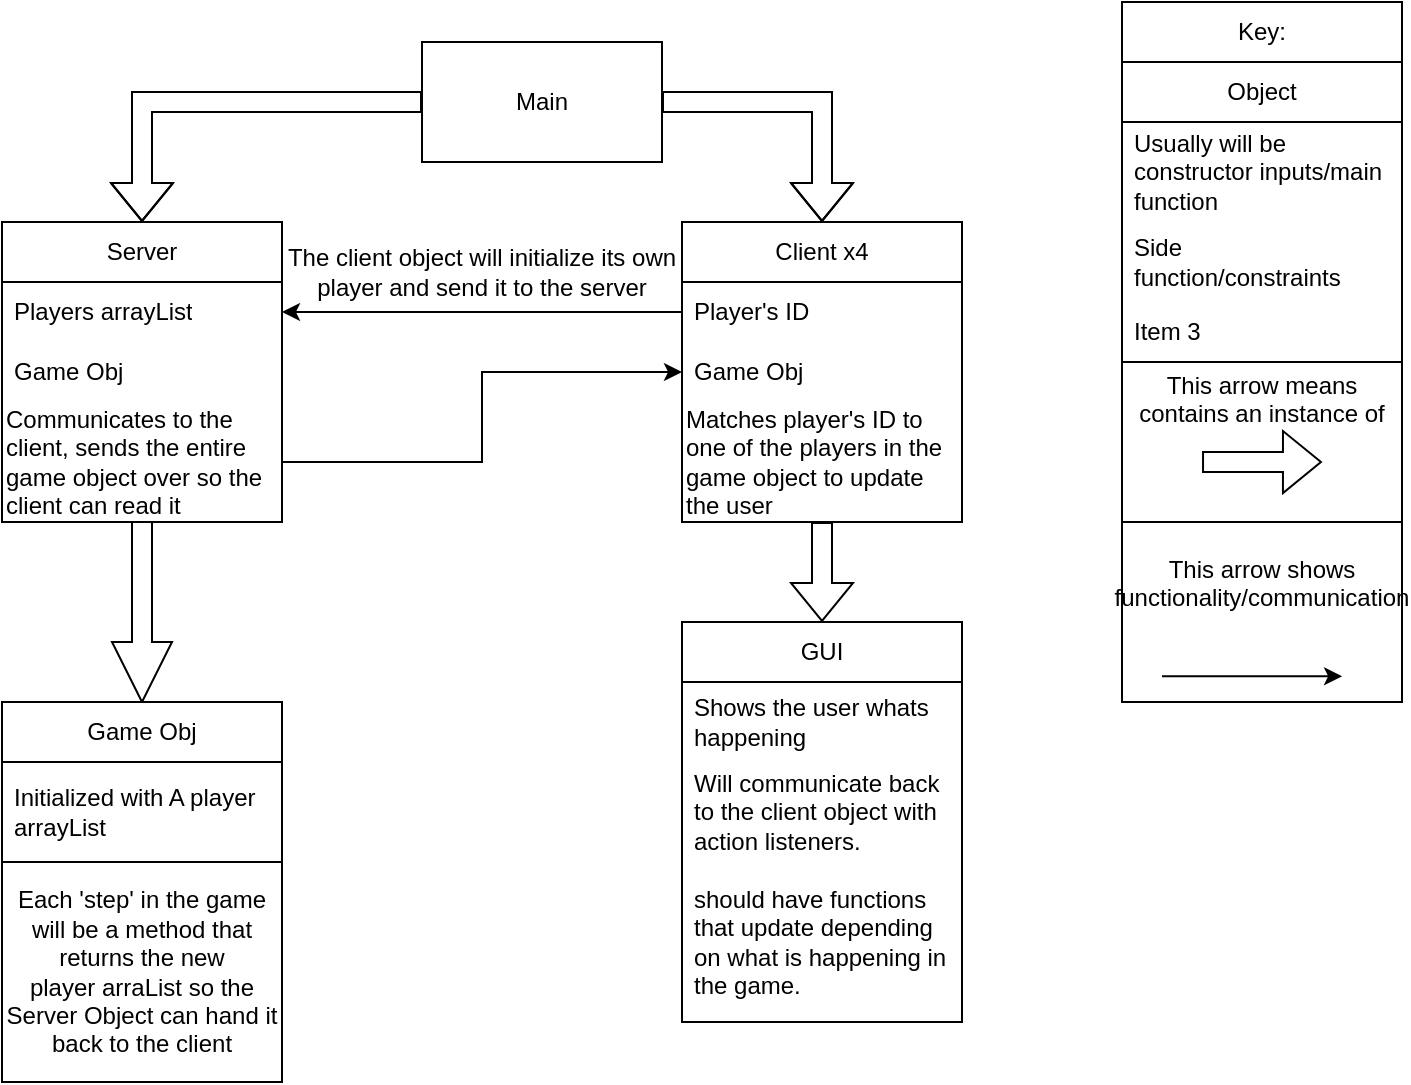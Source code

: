 <mxfile version="26.2.12">
  <diagram name="Page-1" id="3-hoNx-oFPBd3e3wgJj-">
    <mxGraphModel dx="476" dy="251" grid="1" gridSize="10" guides="1" tooltips="1" connect="1" arrows="1" fold="1" page="1" pageScale="1" pageWidth="850" pageHeight="1100" math="0" shadow="0">
      <root>
        <mxCell id="0" />
        <mxCell id="1" parent="0" />
        <mxCell id="-2NJOU67YEYeew-TCaY0-5" style="edgeStyle=orthogonalEdgeStyle;rounded=0;orthogonalLoop=1;jettySize=auto;html=1;shape=flexArrow;entryX=0.5;entryY=0;entryDx=0;entryDy=0;" parent="1" source="-2NJOU67YEYeew-TCaY0-1" target="up3UMuSQXLqQoOLamiaC-2" edge="1">
          <mxGeometry relative="1" as="geometry">
            <mxPoint x="510" y="420" as="targetPoint" />
          </mxGeometry>
        </mxCell>
        <mxCell id="-2NJOU67YEYeew-TCaY0-1" value="Main" style="rounded=0;whiteSpace=wrap;html=1;" parent="1" vertex="1">
          <mxGeometry x="320" y="330" width="120" height="60" as="geometry" />
        </mxCell>
        <mxCell id="-2NJOU67YEYeew-TCaY0-17" value="" style="shape=flexArrow;endArrow=classic;html=1;rounded=0;exitX=0;exitY=0.5;exitDx=0;exitDy=0;entryX=0.5;entryY=0;entryDx=0;entryDy=0;" parent="1" source="-2NJOU67YEYeew-TCaY0-1" target="up3UMuSQXLqQoOLamiaC-9" edge="1">
          <mxGeometry width="50" height="50" relative="1" as="geometry">
            <mxPoint x="290" y="380" as="sourcePoint" />
            <mxPoint x="180" y="420" as="targetPoint" />
            <Array as="points">
              <mxPoint x="180" y="360" />
            </Array>
          </mxGeometry>
        </mxCell>
        <mxCell id="up3UMuSQXLqQoOLamiaC-2" value="Client x4" style="swimlane;fontStyle=0;childLayout=stackLayout;horizontal=1;startSize=30;horizontalStack=0;resizeParent=1;resizeParentMax=0;resizeLast=0;collapsible=1;marginBottom=0;whiteSpace=wrap;html=1;" vertex="1" parent="1">
          <mxGeometry x="450" y="420" width="140" height="150" as="geometry">
            <mxRectangle x="450" y="480" width="90" height="30" as="alternateBounds" />
          </mxGeometry>
        </mxCell>
        <mxCell id="up3UMuSQXLqQoOLamiaC-3" value="Player&#39;s ID" style="text;strokeColor=none;fillColor=none;align=left;verticalAlign=middle;spacingLeft=4;spacingRight=4;overflow=hidden;points=[[0,0.5],[1,0.5]];portConstraint=eastwest;rotatable=0;whiteSpace=wrap;html=1;" vertex="1" parent="up3UMuSQXLqQoOLamiaC-2">
          <mxGeometry y="30" width="140" height="30" as="geometry" />
        </mxCell>
        <mxCell id="up3UMuSQXLqQoOLamiaC-4" value="Game Obj" style="text;strokeColor=none;fillColor=none;align=left;verticalAlign=middle;spacingLeft=4;spacingRight=4;overflow=hidden;points=[[0,0.5],[1,0.5]];portConstraint=eastwest;rotatable=0;whiteSpace=wrap;html=1;" vertex="1" parent="up3UMuSQXLqQoOLamiaC-2">
          <mxGeometry y="60" width="140" height="30" as="geometry" />
        </mxCell>
        <mxCell id="up3UMuSQXLqQoOLamiaC-7" value="Matches player&#39;s ID to one of the players in the game object to update the user" style="text;html=1;align=left;verticalAlign=middle;whiteSpace=wrap;rounded=0;" vertex="1" parent="up3UMuSQXLqQoOLamiaC-2">
          <mxGeometry y="90" width="140" height="60" as="geometry" />
        </mxCell>
        <mxCell id="up3UMuSQXLqQoOLamiaC-20" style="edgeStyle=orthogonalEdgeStyle;rounded=0;orthogonalLoop=1;jettySize=auto;html=1;exitX=0.5;exitY=1;exitDx=0;exitDy=0;entryX=0.5;entryY=0;entryDx=0;entryDy=0;shape=arrow;" edge="1" parent="1" source="up3UMuSQXLqQoOLamiaC-9" target="up3UMuSQXLqQoOLamiaC-16">
          <mxGeometry relative="1" as="geometry" />
        </mxCell>
        <mxCell id="up3UMuSQXLqQoOLamiaC-9" value="Server" style="swimlane;fontStyle=0;childLayout=stackLayout;horizontal=1;startSize=30;horizontalStack=0;resizeParent=1;resizeParentMax=0;resizeLast=0;collapsible=1;marginBottom=0;whiteSpace=wrap;html=1;" vertex="1" parent="1">
          <mxGeometry x="110" y="420" width="140" height="150" as="geometry">
            <mxRectangle x="450" y="480" width="90" height="30" as="alternateBounds" />
          </mxGeometry>
        </mxCell>
        <mxCell id="up3UMuSQXLqQoOLamiaC-10" value="Players arrayList" style="text;strokeColor=none;fillColor=none;align=left;verticalAlign=middle;spacingLeft=4;spacingRight=4;overflow=hidden;points=[[0,0.5],[1,0.5]];portConstraint=eastwest;rotatable=0;whiteSpace=wrap;html=1;" vertex="1" parent="up3UMuSQXLqQoOLamiaC-9">
          <mxGeometry y="30" width="140" height="30" as="geometry" />
        </mxCell>
        <mxCell id="up3UMuSQXLqQoOLamiaC-11" value="Game Obj" style="text;strokeColor=none;fillColor=none;align=left;verticalAlign=middle;spacingLeft=4;spacingRight=4;overflow=hidden;points=[[0,0.5],[1,0.5]];portConstraint=eastwest;rotatable=0;whiteSpace=wrap;html=1;" vertex="1" parent="up3UMuSQXLqQoOLamiaC-9">
          <mxGeometry y="60" width="140" height="30" as="geometry" />
        </mxCell>
        <mxCell id="up3UMuSQXLqQoOLamiaC-12" value="Communicates to the client, sends the entire game object over so the client can read it" style="text;html=1;align=left;verticalAlign=middle;whiteSpace=wrap;rounded=0;" vertex="1" parent="up3UMuSQXLqQoOLamiaC-9">
          <mxGeometry y="90" width="140" height="60" as="geometry" />
        </mxCell>
        <mxCell id="up3UMuSQXLqQoOLamiaC-13" style="edgeStyle=orthogonalEdgeStyle;rounded=0;orthogonalLoop=1;jettySize=auto;html=1;entryX=0;entryY=0.5;entryDx=0;entryDy=0;" edge="1" parent="1" source="up3UMuSQXLqQoOLamiaC-12" target="up3UMuSQXLqQoOLamiaC-4">
          <mxGeometry relative="1" as="geometry" />
        </mxCell>
        <mxCell id="up3UMuSQXLqQoOLamiaC-14" style="edgeStyle=orthogonalEdgeStyle;rounded=0;orthogonalLoop=1;jettySize=auto;html=1;entryX=1;entryY=0.5;entryDx=0;entryDy=0;" edge="1" parent="1" source="up3UMuSQXLqQoOLamiaC-3" target="up3UMuSQXLqQoOLamiaC-10">
          <mxGeometry relative="1" as="geometry" />
        </mxCell>
        <mxCell id="up3UMuSQXLqQoOLamiaC-15" value="The client object will initialize its own player and send it to the server" style="text;html=1;align=center;verticalAlign=middle;whiteSpace=wrap;rounded=0;" vertex="1" parent="1">
          <mxGeometry x="250" y="430" width="200" height="30" as="geometry" />
        </mxCell>
        <mxCell id="up3UMuSQXLqQoOLamiaC-16" value="Game Obj" style="swimlane;fontStyle=0;childLayout=stackLayout;horizontal=1;startSize=30;horizontalStack=0;resizeParent=1;resizeParentMax=0;resizeLast=0;collapsible=1;marginBottom=0;whiteSpace=wrap;html=1;" vertex="1" parent="1">
          <mxGeometry x="110" y="660" width="140" height="190" as="geometry">
            <mxRectangle x="450" y="480" width="90" height="30" as="alternateBounds" />
          </mxGeometry>
        </mxCell>
        <mxCell id="up3UMuSQXLqQoOLamiaC-17" value="Initialized with A player arrayList" style="text;strokeColor=none;fillColor=none;align=left;verticalAlign=middle;spacingLeft=4;spacingRight=4;overflow=hidden;points=[[0,0.5],[1,0.5]];portConstraint=eastwest;rotatable=0;whiteSpace=wrap;html=1;" vertex="1" parent="up3UMuSQXLqQoOLamiaC-16">
          <mxGeometry y="30" width="140" height="50" as="geometry" />
        </mxCell>
        <mxCell id="up3UMuSQXLqQoOLamiaC-21" value="Each &#39;step&#39; in the game will be a method that returns the new &lt;br&gt;player arraList so the Server Object can hand it back to the client" style="rounded=0;whiteSpace=wrap;html=1;" vertex="1" parent="up3UMuSQXLqQoOLamiaC-16">
          <mxGeometry y="80" width="140" height="110" as="geometry" />
        </mxCell>
        <mxCell id="up3UMuSQXLqQoOLamiaC-26" value="Key:" style="swimlane;fontStyle=0;childLayout=stackLayout;horizontal=1;startSize=30;horizontalStack=0;resizeParent=1;resizeParentMax=0;resizeLast=0;collapsible=1;marginBottom=0;whiteSpace=wrap;html=1;" vertex="1" parent="1">
          <mxGeometry x="670" y="310" width="140" height="350" as="geometry" />
        </mxCell>
        <mxCell id="up3UMuSQXLqQoOLamiaC-22" value="Object" style="swimlane;fontStyle=0;childLayout=stackLayout;horizontal=1;startSize=30;horizontalStack=0;resizeParent=1;resizeParentMax=0;resizeLast=0;collapsible=1;marginBottom=0;whiteSpace=wrap;html=1;" vertex="1" parent="up3UMuSQXLqQoOLamiaC-26">
          <mxGeometry y="30" width="140" height="320" as="geometry" />
        </mxCell>
        <mxCell id="up3UMuSQXLqQoOLamiaC-23" value="Usually will be constructor inputs/main function" style="text;strokeColor=none;fillColor=none;align=left;verticalAlign=middle;spacingLeft=4;spacingRight=4;overflow=hidden;points=[[0,0.5],[1,0.5]];portConstraint=eastwest;rotatable=0;whiteSpace=wrap;html=1;" vertex="1" parent="up3UMuSQXLqQoOLamiaC-22">
          <mxGeometry y="30" width="140" height="50" as="geometry" />
        </mxCell>
        <mxCell id="up3UMuSQXLqQoOLamiaC-24" value="Side function/constraints" style="text;strokeColor=none;fillColor=none;align=left;verticalAlign=middle;spacingLeft=4;spacingRight=4;overflow=hidden;points=[[0,0.5],[1,0.5]];portConstraint=eastwest;rotatable=0;whiteSpace=wrap;html=1;" vertex="1" parent="up3UMuSQXLqQoOLamiaC-22">
          <mxGeometry y="80" width="140" height="40" as="geometry" />
        </mxCell>
        <mxCell id="up3UMuSQXLqQoOLamiaC-25" value="Item 3" style="text;strokeColor=none;fillColor=none;align=left;verticalAlign=middle;spacingLeft=4;spacingRight=4;overflow=hidden;points=[[0,0.5],[1,0.5]];portConstraint=eastwest;rotatable=0;whiteSpace=wrap;html=1;" vertex="1" parent="up3UMuSQXLqQoOLamiaC-22">
          <mxGeometry y="120" width="140" height="30" as="geometry" />
        </mxCell>
        <mxCell id="up3UMuSQXLqQoOLamiaC-34" value="" style="group" vertex="1" connectable="0" parent="up3UMuSQXLqQoOLamiaC-22">
          <mxGeometry y="150" width="140" height="170" as="geometry" />
        </mxCell>
        <mxCell id="up3UMuSQXLqQoOLamiaC-30" value="&lt;div&gt;This arrow means contains an instance of&lt;/div&gt;&lt;div&gt;&lt;br&gt;&lt;/div&gt;&lt;div&gt;&lt;br&gt;&lt;/div&gt;&lt;div&gt;&lt;br&gt;&lt;/div&gt;" style="rounded=0;whiteSpace=wrap;html=1;" vertex="1" parent="up3UMuSQXLqQoOLamiaC-34">
          <mxGeometry width="140" height="80" as="geometry" />
        </mxCell>
        <mxCell id="up3UMuSQXLqQoOLamiaC-31" value="" style="shape=flexArrow;endArrow=classic;html=1;rounded=0;entryX=0.714;entryY=0.917;entryDx=0;entryDy=0;entryPerimeter=0;" edge="1" parent="up3UMuSQXLqQoOLamiaC-34">
          <mxGeometry width="50" height="50" relative="1" as="geometry">
            <mxPoint x="40.02" y="50" as="sourcePoint" />
            <mxPoint x="99.98" y="50.02" as="targetPoint" />
          </mxGeometry>
        </mxCell>
        <mxCell id="up3UMuSQXLqQoOLamiaC-40" value="" style="group" vertex="1" connectable="0" parent="up3UMuSQXLqQoOLamiaC-34">
          <mxGeometry y="80" width="140" height="90" as="geometry" />
        </mxCell>
        <mxCell id="up3UMuSQXLqQoOLamiaC-36" value="&lt;div&gt;This arrow shows functionality/communication&lt;/div&gt;&lt;div&gt;&lt;br&gt;&lt;/div&gt;&lt;div&gt;&lt;br&gt;&lt;/div&gt;" style="rounded=0;whiteSpace=wrap;html=1;" vertex="1" parent="up3UMuSQXLqQoOLamiaC-40">
          <mxGeometry width="140" height="90" as="geometry" />
        </mxCell>
        <mxCell id="up3UMuSQXLqQoOLamiaC-37" value="" style="endArrow=classic;html=1;rounded=0;entryX=0.786;entryY=0.857;entryDx=0;entryDy=0;entryPerimeter=0;" edge="1" parent="up3UMuSQXLqQoOLamiaC-40" target="up3UMuSQXLqQoOLamiaC-36">
          <mxGeometry width="50" height="50" relative="1" as="geometry">
            <mxPoint x="20" y="77.143" as="sourcePoint" />
            <mxPoint x="70" y="12.857" as="targetPoint" />
          </mxGeometry>
        </mxCell>
        <mxCell id="up3UMuSQXLqQoOLamiaC-41" value="GUI" style="swimlane;fontStyle=0;childLayout=stackLayout;horizontal=1;startSize=30;horizontalStack=0;resizeParent=1;resizeParentMax=0;resizeLast=0;collapsible=1;marginBottom=0;whiteSpace=wrap;html=1;" vertex="1" parent="1">
          <mxGeometry x="450" y="620" width="140" height="200" as="geometry">
            <mxRectangle x="450" y="480" width="90" height="30" as="alternateBounds" />
          </mxGeometry>
        </mxCell>
        <mxCell id="up3UMuSQXLqQoOLamiaC-42" value="Shows the user whats happening" style="text;strokeColor=none;fillColor=none;align=left;verticalAlign=middle;spacingLeft=4;spacingRight=4;overflow=hidden;points=[[0,0.5],[1,0.5]];portConstraint=eastwest;rotatable=0;whiteSpace=wrap;html=1;" vertex="1" parent="up3UMuSQXLqQoOLamiaC-41">
          <mxGeometry y="30" width="140" height="40" as="geometry" />
        </mxCell>
        <mxCell id="up3UMuSQXLqQoOLamiaC-43" value="Will communicate back to the client object with action listeners." style="text;strokeColor=none;fillColor=none;align=left;verticalAlign=middle;spacingLeft=4;spacingRight=4;overflow=hidden;points=[[0,0.5],[1,0.5]];portConstraint=eastwest;rotatable=0;whiteSpace=wrap;html=1;" vertex="1" parent="up3UMuSQXLqQoOLamiaC-41">
          <mxGeometry y="70" width="140" height="50" as="geometry" />
        </mxCell>
        <mxCell id="up3UMuSQXLqQoOLamiaC-46" value="should have functions that update depending on what is happening in the game." style="text;strokeColor=none;fillColor=none;align=left;verticalAlign=middle;spacingLeft=4;spacingRight=4;overflow=hidden;points=[[0,0.5],[1,0.5]];portConstraint=eastwest;rotatable=0;whiteSpace=wrap;html=1;" vertex="1" parent="up3UMuSQXLqQoOLamiaC-41">
          <mxGeometry y="120" width="140" height="80" as="geometry" />
        </mxCell>
        <mxCell id="up3UMuSQXLqQoOLamiaC-45" style="edgeStyle=orthogonalEdgeStyle;rounded=0;orthogonalLoop=1;jettySize=auto;html=1;entryX=0.5;entryY=0;entryDx=0;entryDy=0;shape=flexArrow;" edge="1" parent="1" source="up3UMuSQXLqQoOLamiaC-7" target="up3UMuSQXLqQoOLamiaC-41">
          <mxGeometry relative="1" as="geometry" />
        </mxCell>
      </root>
    </mxGraphModel>
  </diagram>
</mxfile>
